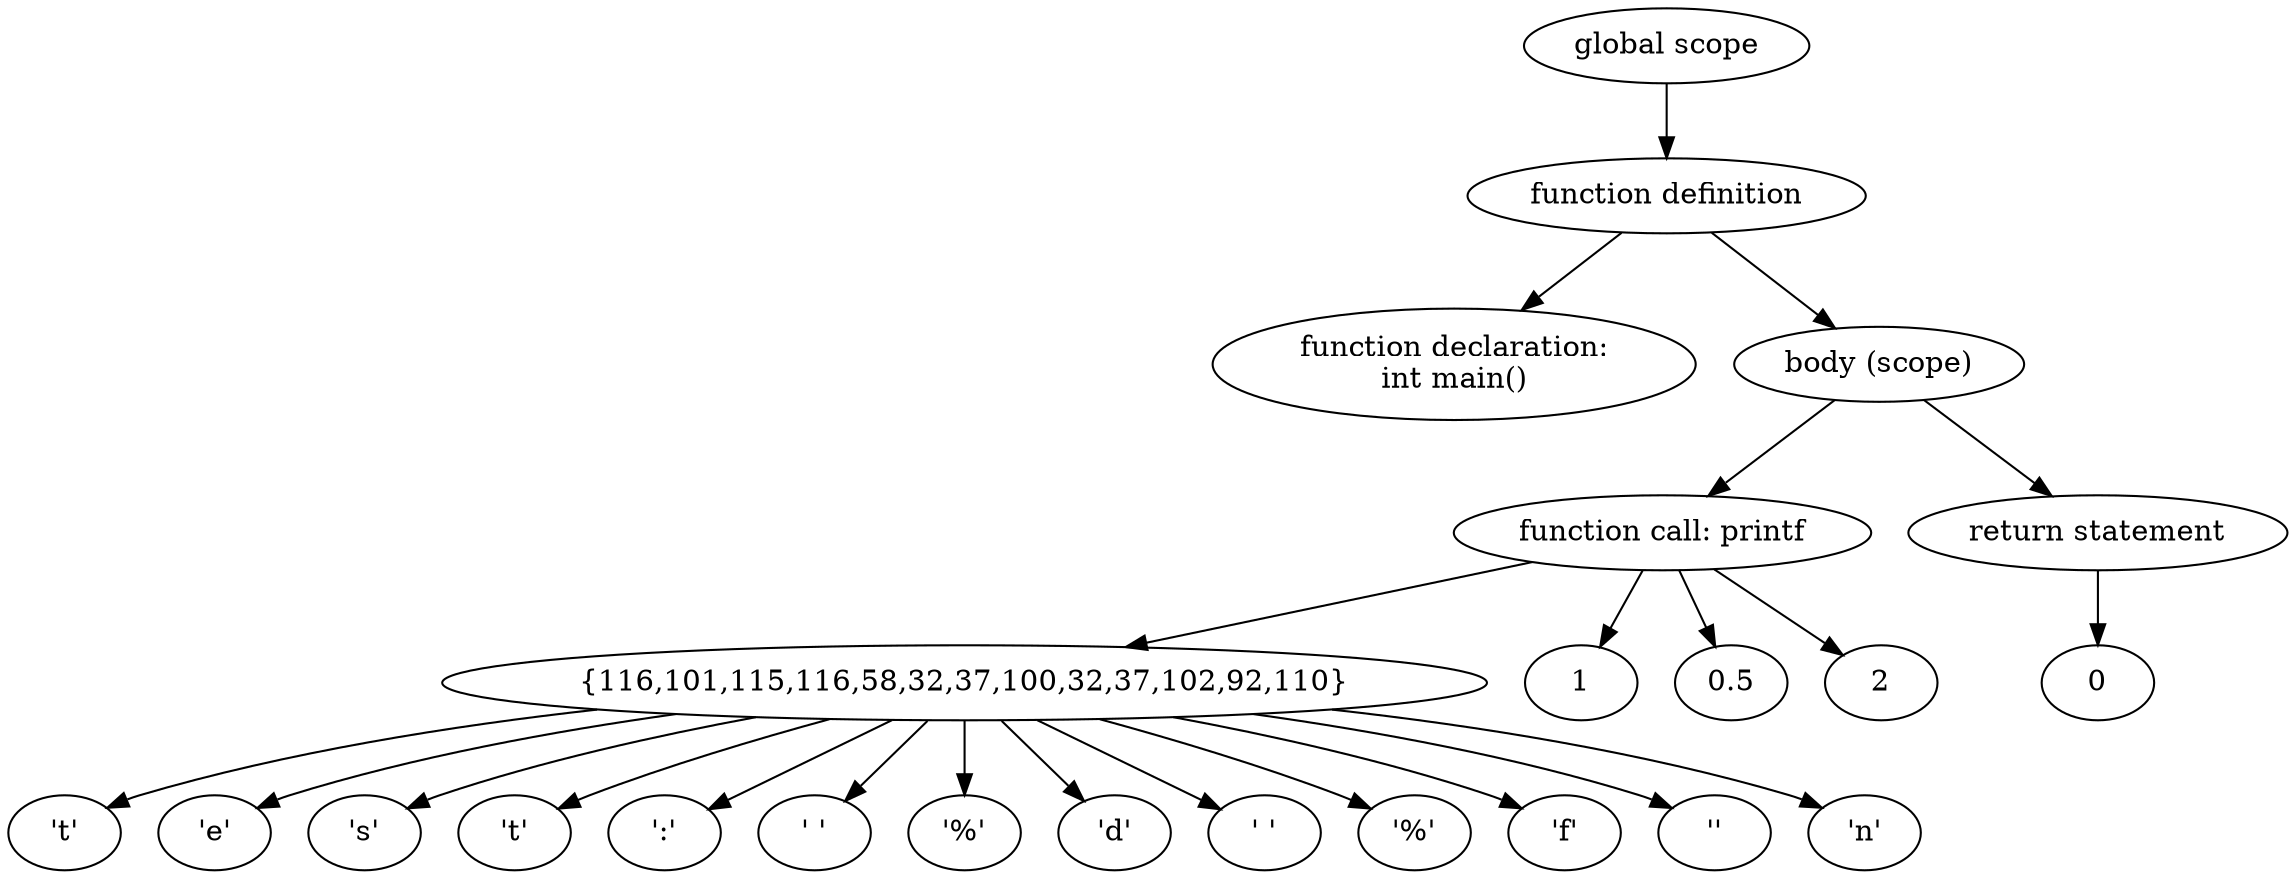 digraph "Abstract Syntax Tree" {
	140480002197536 [label="function declaration:
int main()"]
	140480002198112 -> 140480002197536
	140480002255600 [label="'t'"]
	140480002133248 -> 140480002255600
	140480002130656 [label="'e'"]
	140480002133248 -> 140480002130656
	140480002133104 [label="'s'"]
	140480002133248 -> 140480002133104
	140480002130800 [label="'t'"]
	140480002133248 -> 140480002130800
	140480002133584 [label="':'"]
	140480002133248 -> 140480002133584
	140480002131424 [label="' '"]
	140480002133248 -> 140480002131424
	140480002133344 [label="'%'"]
	140480002133248 -> 140480002133344
	140480002133536 [label="'d'"]
	140480002133248 -> 140480002133536
	140480002131520 [label="' '"]
	140480002133248 -> 140480002131520
	140480002133632 [label="'%'"]
	140480002133248 -> 140480002133632
	140480002130560 [label="'f'"]
	140480002133248 -> 140480002130560
	140480002129984 [label="'\'"]
	140480002133248 -> 140480002129984
	140480002131184 [label="'n'"]
	140480002133248 -> 140480002131184
	140480002133248 [label="{116,101,115,116,58,32,37,100,32,37,102,92,110}"]
	140480002195808 -> 140480002133248
	140480002131472 [label=1]
	140480002195808 -> 140480002131472
	140480002131568 [label=0.5]
	140480002195808 -> 140480002131568
	140480002131808 [label=2]
	140480002195808 -> 140480002131808
	140480002195808 [label="function call: printf"]
	140480002209296 -> 140480002195808
	140480002198448 [label=0]
	140480002131376 -> 140480002198448
	140480002131376 [label="return statement"]
	140480002209296 -> 140480002131376
	140480002209296 [label="body (scope)"]
	140480002198112 -> 140480002209296
	140480002198112 [label="function definition"]
	140480002506560 -> 140480002198112
	140480002506560 [label="global scope"]
}
